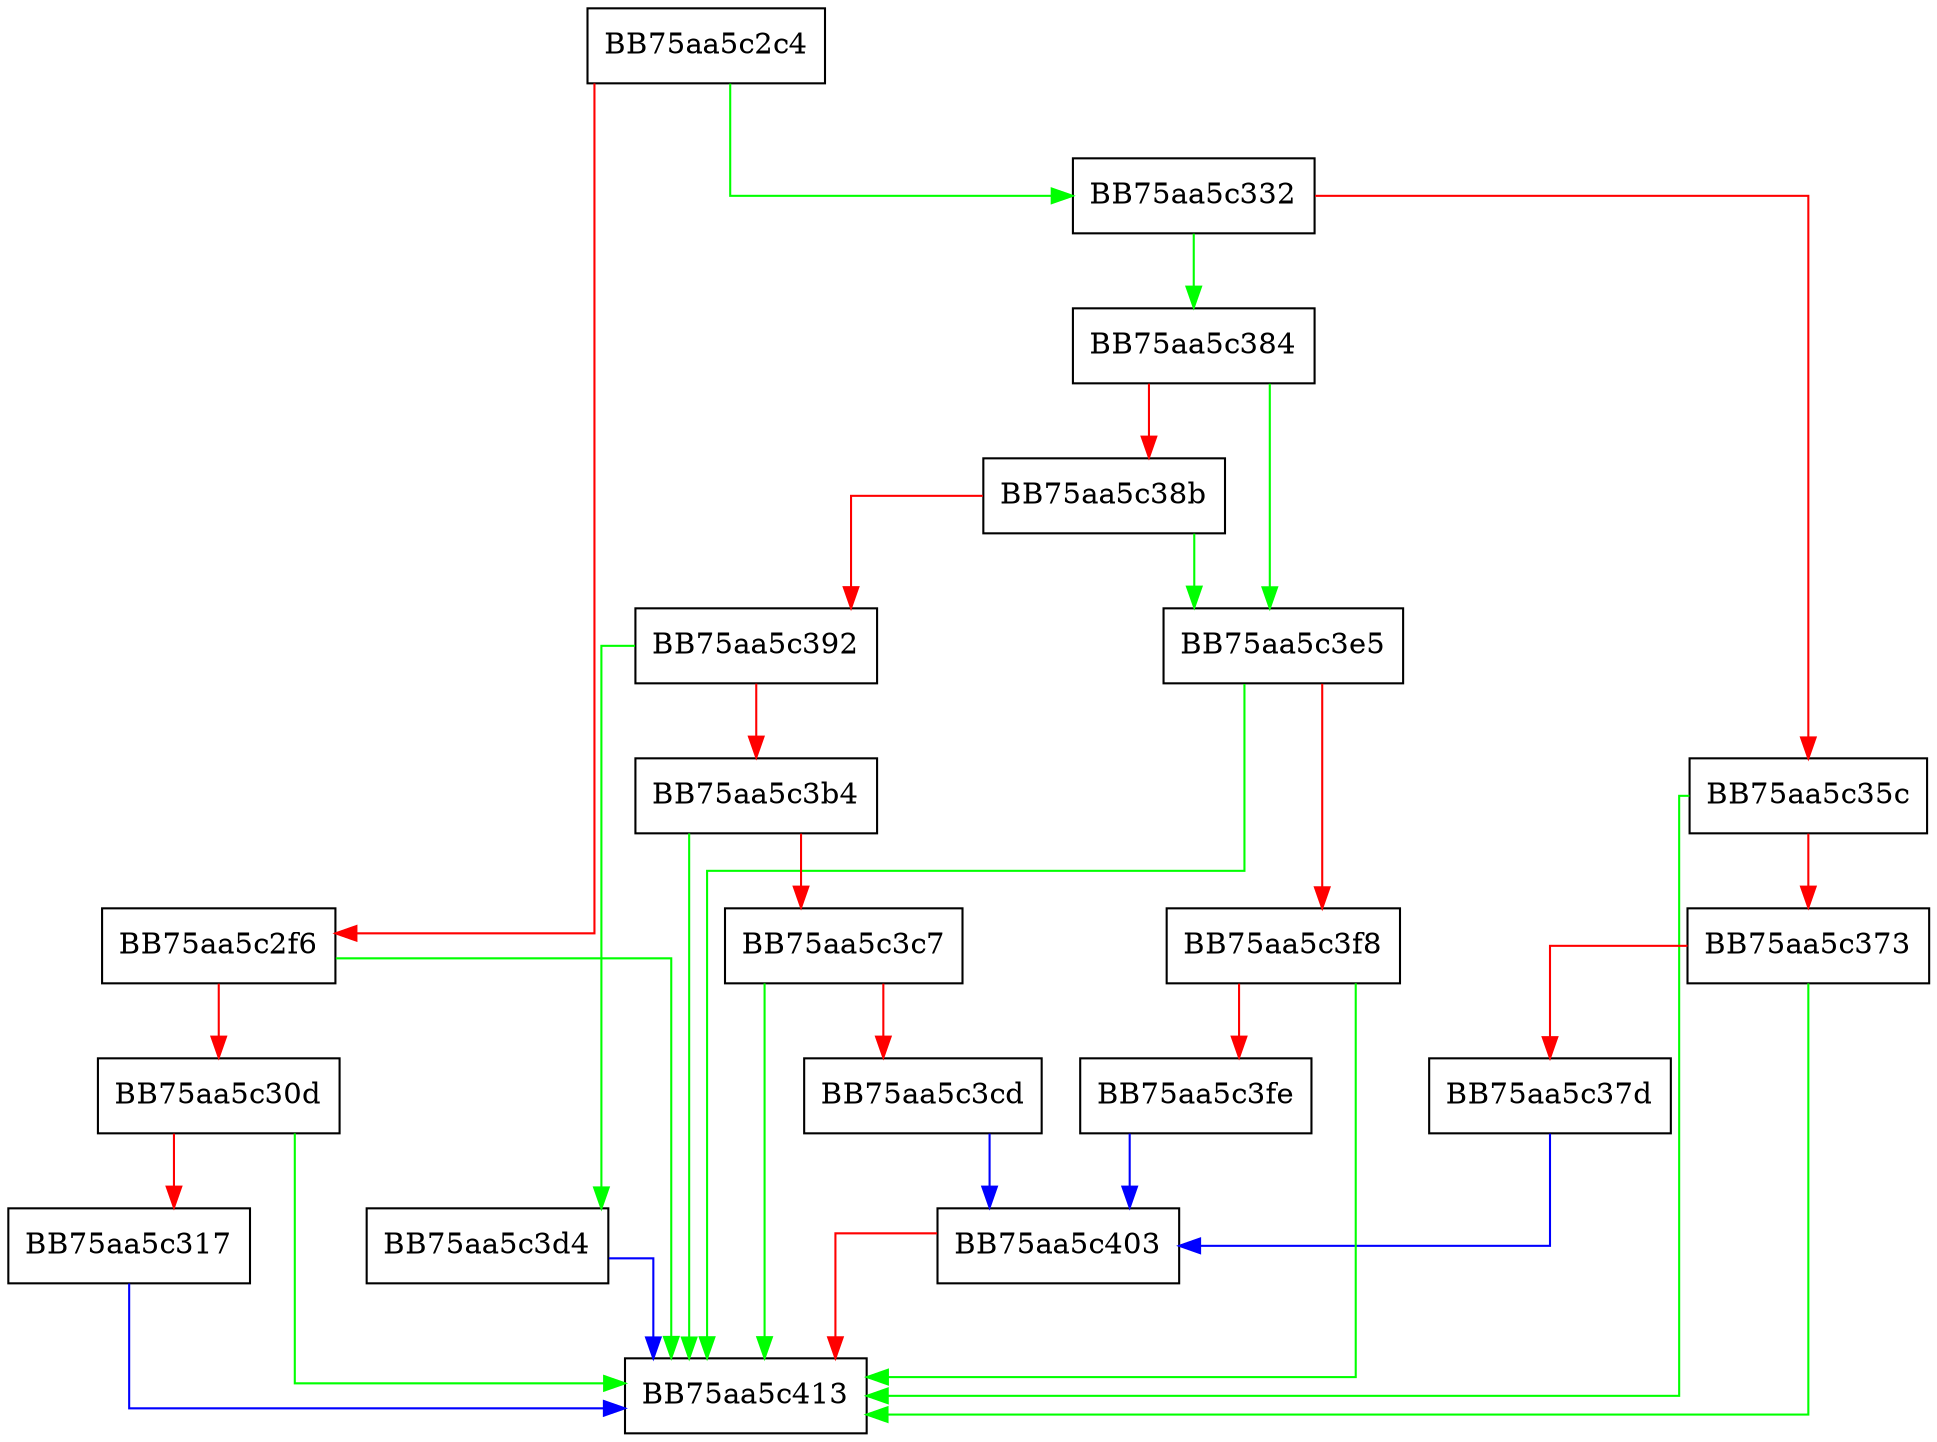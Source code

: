 digraph GetJumpToProcVA {
  node [shape="box"];
  graph [splines=ortho];
  BB75aa5c2c4 -> BB75aa5c332 [color="green"];
  BB75aa5c2c4 -> BB75aa5c2f6 [color="red"];
  BB75aa5c2f6 -> BB75aa5c413 [color="green"];
  BB75aa5c2f6 -> BB75aa5c30d [color="red"];
  BB75aa5c30d -> BB75aa5c413 [color="green"];
  BB75aa5c30d -> BB75aa5c317 [color="red"];
  BB75aa5c317 -> BB75aa5c413 [color="blue"];
  BB75aa5c332 -> BB75aa5c384 [color="green"];
  BB75aa5c332 -> BB75aa5c35c [color="red"];
  BB75aa5c35c -> BB75aa5c413 [color="green"];
  BB75aa5c35c -> BB75aa5c373 [color="red"];
  BB75aa5c373 -> BB75aa5c413 [color="green"];
  BB75aa5c373 -> BB75aa5c37d [color="red"];
  BB75aa5c37d -> BB75aa5c403 [color="blue"];
  BB75aa5c384 -> BB75aa5c3e5 [color="green"];
  BB75aa5c384 -> BB75aa5c38b [color="red"];
  BB75aa5c38b -> BB75aa5c3e5 [color="green"];
  BB75aa5c38b -> BB75aa5c392 [color="red"];
  BB75aa5c392 -> BB75aa5c3d4 [color="green"];
  BB75aa5c392 -> BB75aa5c3b4 [color="red"];
  BB75aa5c3b4 -> BB75aa5c413 [color="green"];
  BB75aa5c3b4 -> BB75aa5c3c7 [color="red"];
  BB75aa5c3c7 -> BB75aa5c413 [color="green"];
  BB75aa5c3c7 -> BB75aa5c3cd [color="red"];
  BB75aa5c3cd -> BB75aa5c403 [color="blue"];
  BB75aa5c3d4 -> BB75aa5c413 [color="blue"];
  BB75aa5c3e5 -> BB75aa5c413 [color="green"];
  BB75aa5c3e5 -> BB75aa5c3f8 [color="red"];
  BB75aa5c3f8 -> BB75aa5c413 [color="green"];
  BB75aa5c3f8 -> BB75aa5c3fe [color="red"];
  BB75aa5c3fe -> BB75aa5c403 [color="blue"];
  BB75aa5c403 -> BB75aa5c413 [color="red"];
}